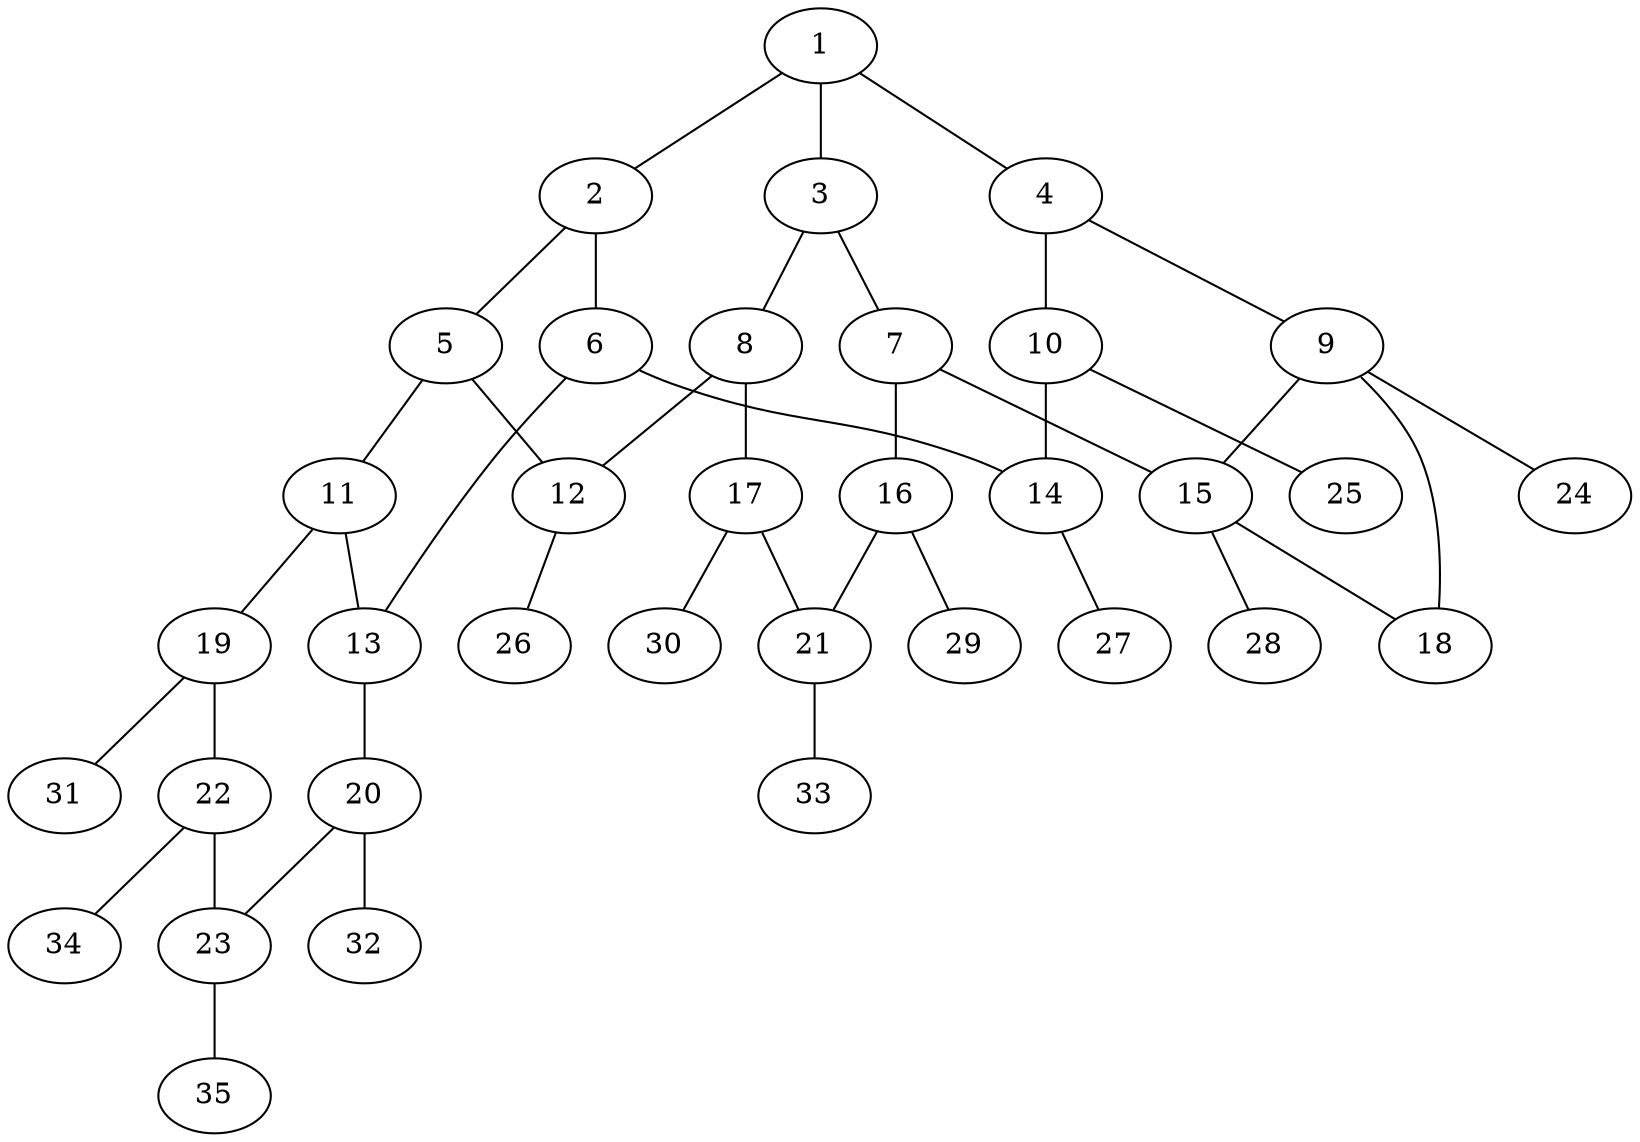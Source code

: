 graph molecule_2384 {
	1	 [chem=C];
	2	 [chem=C];
	1 -- 2	 [valence=1];
	3	 [chem=C];
	1 -- 3	 [valence=1];
	4	 [chem=C];
	1 -- 4	 [valence=2];
	5	 [chem=C];
	2 -- 5	 [valence=1];
	6	 [chem=C];
	2 -- 6	 [valence=2];
	7	 [chem=C];
	3 -- 7	 [valence=2];
	8	 [chem=C];
	3 -- 8	 [valence=1];
	9	 [chem=C];
	4 -- 9	 [valence=1];
	10	 [chem=C];
	4 -- 10	 [valence=1];
	11	 [chem=C];
	5 -- 11	 [valence=1];
	12	 [chem=C];
	5 -- 12	 [valence=2];
	13	 [chem=C];
	6 -- 13	 [valence=1];
	14	 [chem=C];
	6 -- 14	 [valence=1];
	15	 [chem=C];
	7 -- 15	 [valence=1];
	16	 [chem=C];
	7 -- 16	 [valence=1];
	8 -- 12	 [valence=1];
	17	 [chem=C];
	8 -- 17	 [valence=2];
	9 -- 15	 [valence=1];
	18	 [chem=O];
	9 -- 18	 [valence=1];
	24	 [chem=H];
	9 -- 24	 [valence=1];
	10 -- 14	 [valence=2];
	25	 [chem=H];
	10 -- 25	 [valence=1];
	11 -- 13	 [valence=2];
	19	 [chem=C];
	11 -- 19	 [valence=1];
	26	 [chem=H];
	12 -- 26	 [valence=1];
	20	 [chem=C];
	13 -- 20	 [valence=1];
	27	 [chem=H];
	14 -- 27	 [valence=1];
	15 -- 18	 [valence=1];
	28	 [chem=H];
	15 -- 28	 [valence=1];
	21	 [chem=C];
	16 -- 21	 [valence=2];
	29	 [chem=H];
	16 -- 29	 [valence=1];
	17 -- 21	 [valence=1];
	30	 [chem=H];
	17 -- 30	 [valence=1];
	22	 [chem=C];
	19 -- 22	 [valence=2];
	31	 [chem=H];
	19 -- 31	 [valence=1];
	23	 [chem=C];
	20 -- 23	 [valence=2];
	32	 [chem=H];
	20 -- 32	 [valence=1];
	33	 [chem=H];
	21 -- 33	 [valence=1];
	22 -- 23	 [valence=1];
	34	 [chem=H];
	22 -- 34	 [valence=1];
	35	 [chem=H];
	23 -- 35	 [valence=1];
}
